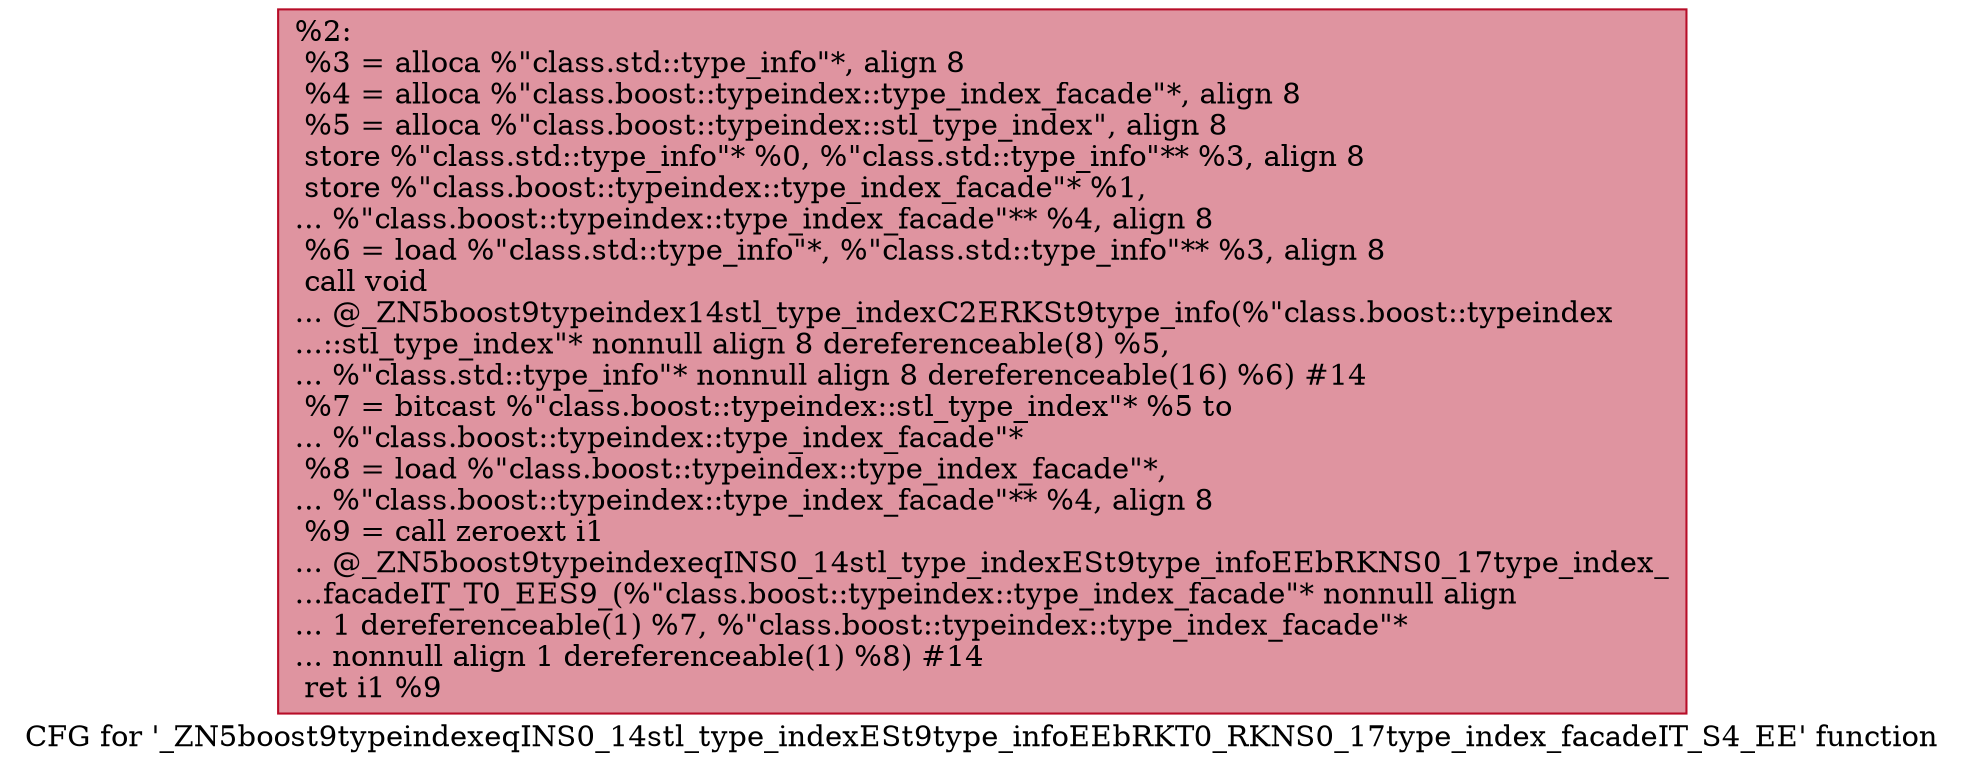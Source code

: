 digraph "CFG for '_ZN5boost9typeindexeqINS0_14stl_type_indexESt9type_infoEEbRKT0_RKNS0_17type_index_facadeIT_S4_EE' function" {
	label="CFG for '_ZN5boost9typeindexeqINS0_14stl_type_indexESt9type_infoEEbRKT0_RKNS0_17type_index_facadeIT_S4_EE' function";

	Node0x55aa9bb81be0 [shape=record,color="#b70d28ff", style=filled, fillcolor="#b70d2870",label="{%2:\l  %3 = alloca %\"class.std::type_info\"*, align 8\l  %4 = alloca %\"class.boost::typeindex::type_index_facade\"*, align 8\l  %5 = alloca %\"class.boost::typeindex::stl_type_index\", align 8\l  store %\"class.std::type_info\"* %0, %\"class.std::type_info\"** %3, align 8\l  store %\"class.boost::typeindex::type_index_facade\"* %1,\l... %\"class.boost::typeindex::type_index_facade\"** %4, align 8\l  %6 = load %\"class.std::type_info\"*, %\"class.std::type_info\"** %3, align 8\l  call void\l... @_ZN5boost9typeindex14stl_type_indexC2ERKSt9type_info(%\"class.boost::typeindex\l...::stl_type_index\"* nonnull align 8 dereferenceable(8) %5,\l... %\"class.std::type_info\"* nonnull align 8 dereferenceable(16) %6) #14\l  %7 = bitcast %\"class.boost::typeindex::stl_type_index\"* %5 to\l... %\"class.boost::typeindex::type_index_facade\"*\l  %8 = load %\"class.boost::typeindex::type_index_facade\"*,\l... %\"class.boost::typeindex::type_index_facade\"** %4, align 8\l  %9 = call zeroext i1\l... @_ZN5boost9typeindexeqINS0_14stl_type_indexESt9type_infoEEbRKNS0_17type_index_\l...facadeIT_T0_EES9_(%\"class.boost::typeindex::type_index_facade\"* nonnull align\l... 1 dereferenceable(1) %7, %\"class.boost::typeindex::type_index_facade\"*\l... nonnull align 1 dereferenceable(1) %8) #14\l  ret i1 %9\l}"];
}
